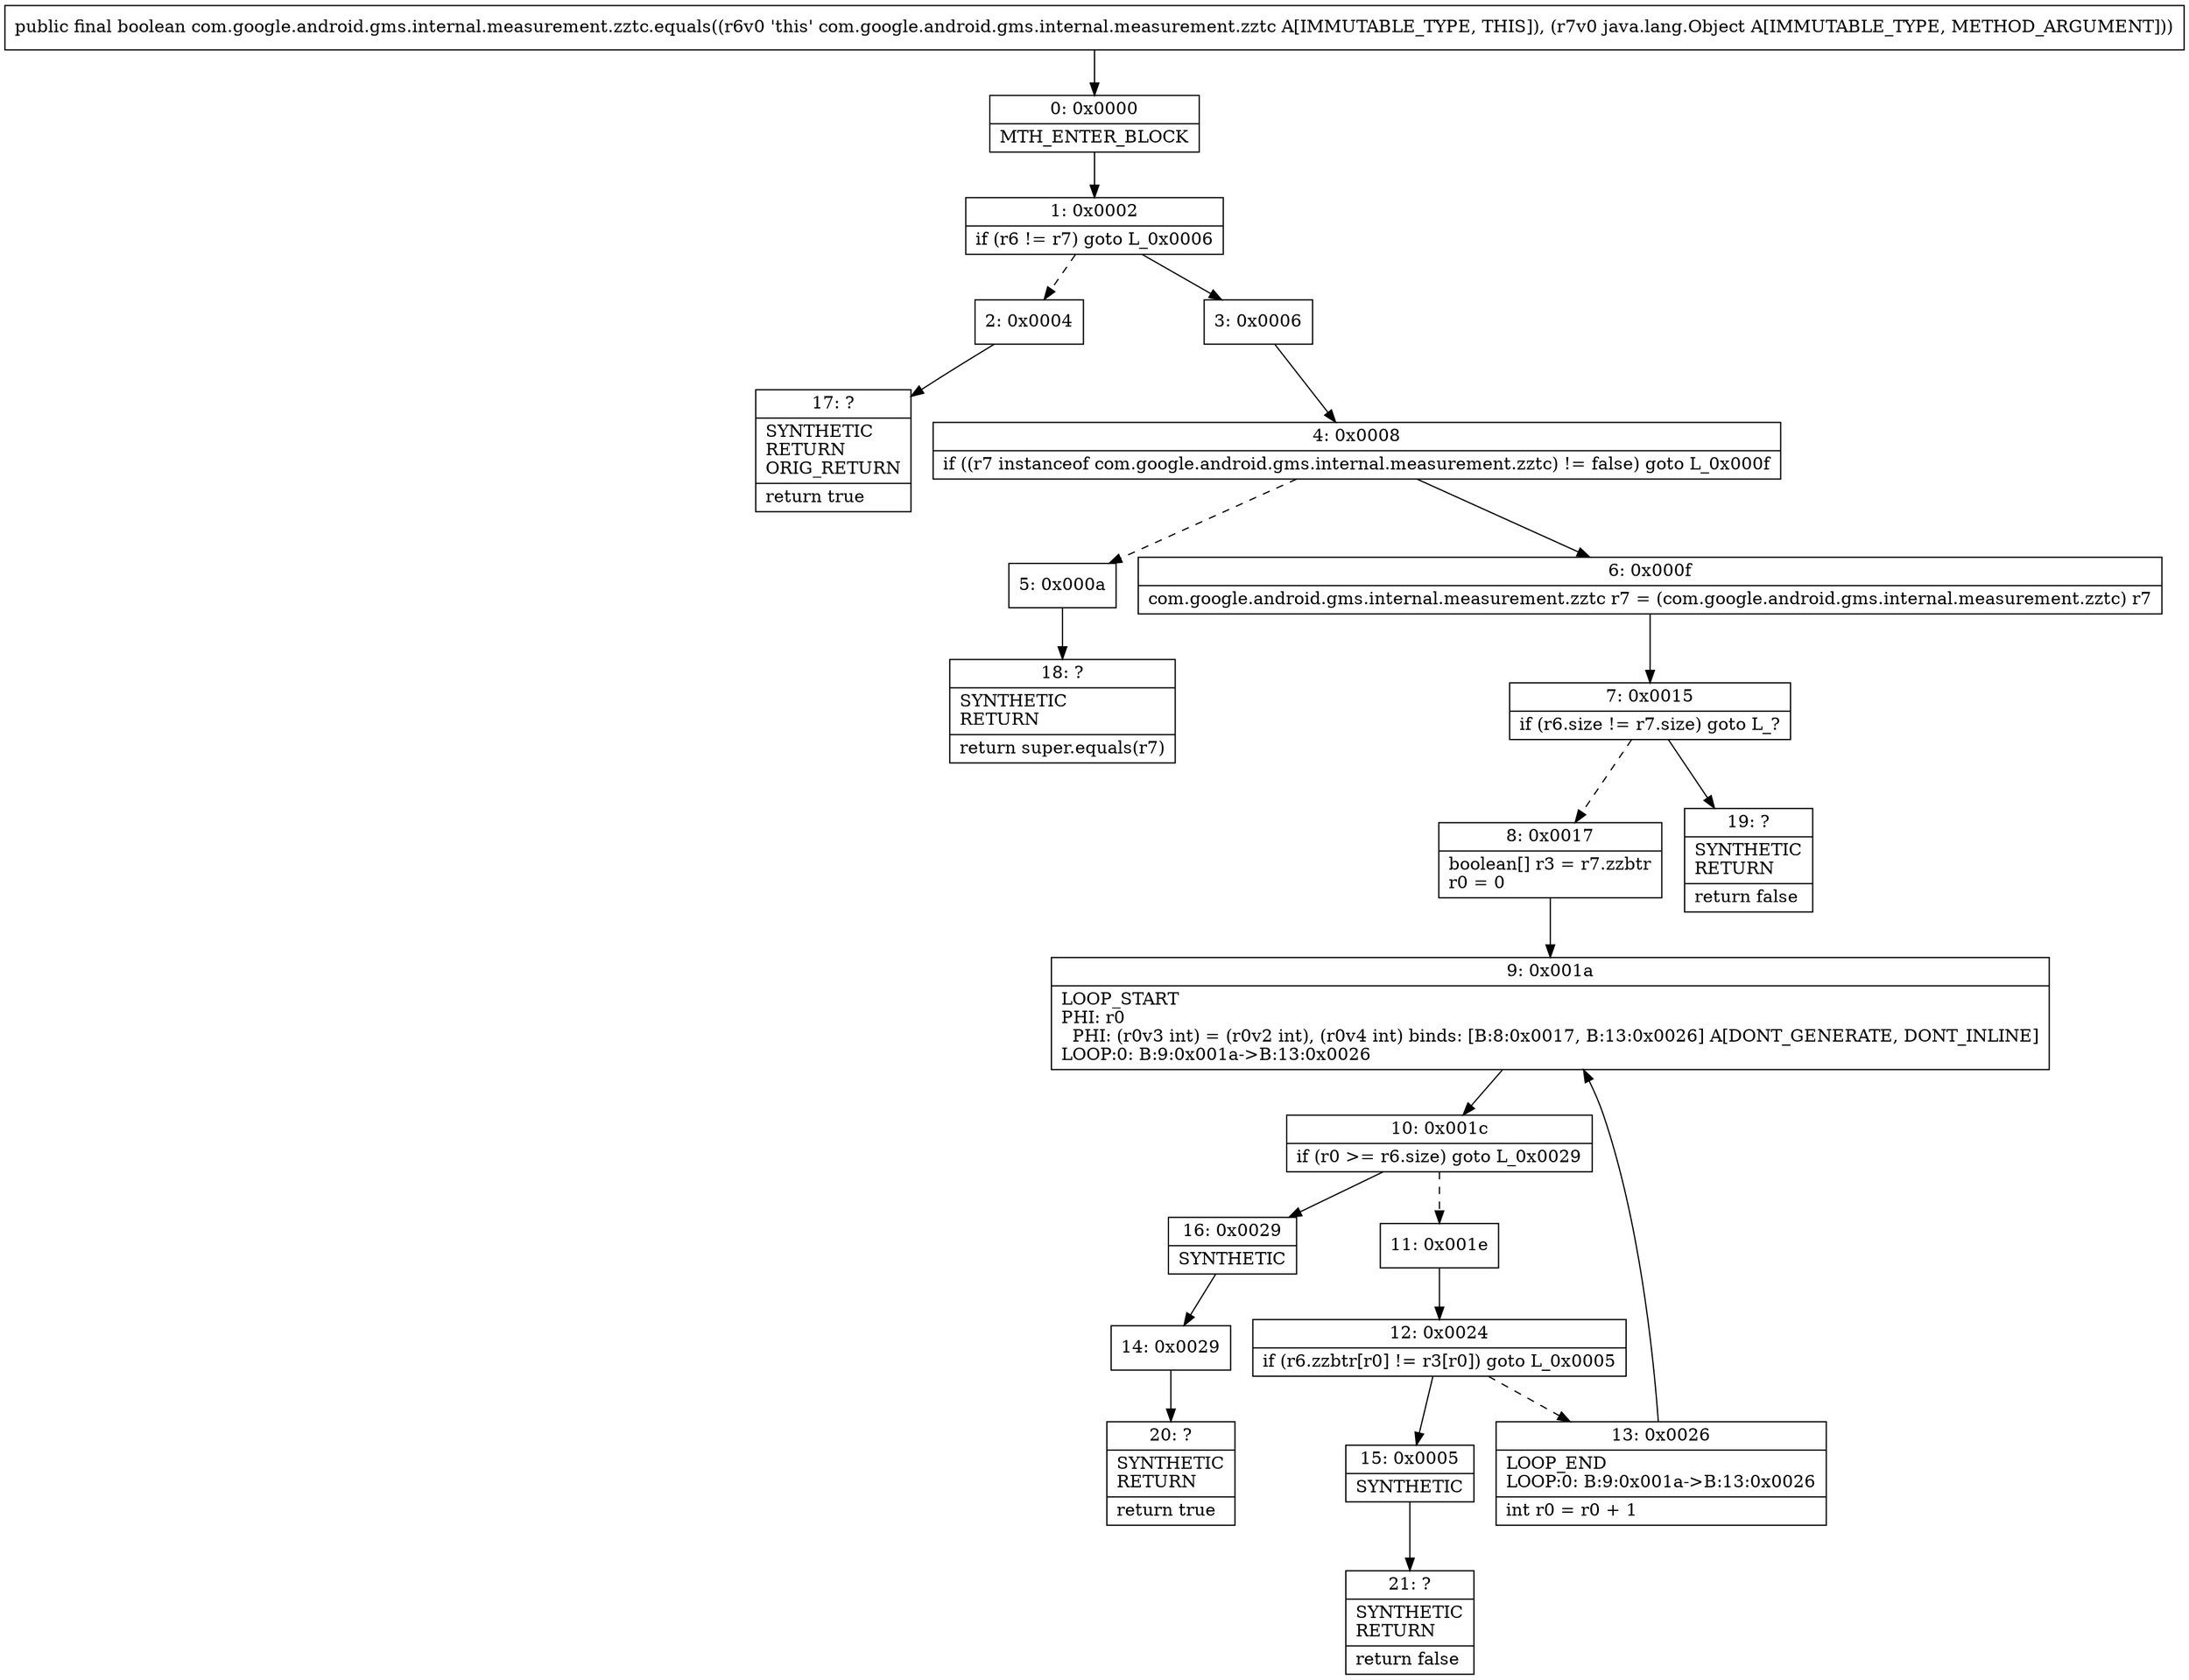 digraph "CFG forcom.google.android.gms.internal.measurement.zztc.equals(Ljava\/lang\/Object;)Z" {
Node_0 [shape=record,label="{0\:\ 0x0000|MTH_ENTER_BLOCK\l}"];
Node_1 [shape=record,label="{1\:\ 0x0002|if (r6 != r7) goto L_0x0006\l}"];
Node_2 [shape=record,label="{2\:\ 0x0004}"];
Node_3 [shape=record,label="{3\:\ 0x0006}"];
Node_4 [shape=record,label="{4\:\ 0x0008|if ((r7 instanceof com.google.android.gms.internal.measurement.zztc) != false) goto L_0x000f\l}"];
Node_5 [shape=record,label="{5\:\ 0x000a}"];
Node_6 [shape=record,label="{6\:\ 0x000f|com.google.android.gms.internal.measurement.zztc r7 = (com.google.android.gms.internal.measurement.zztc) r7\l}"];
Node_7 [shape=record,label="{7\:\ 0x0015|if (r6.size != r7.size) goto L_?\l}"];
Node_8 [shape=record,label="{8\:\ 0x0017|boolean[] r3 = r7.zzbtr\lr0 = 0\l}"];
Node_9 [shape=record,label="{9\:\ 0x001a|LOOP_START\lPHI: r0 \l  PHI: (r0v3 int) = (r0v2 int), (r0v4 int) binds: [B:8:0x0017, B:13:0x0026] A[DONT_GENERATE, DONT_INLINE]\lLOOP:0: B:9:0x001a\-\>B:13:0x0026\l}"];
Node_10 [shape=record,label="{10\:\ 0x001c|if (r0 \>= r6.size) goto L_0x0029\l}"];
Node_11 [shape=record,label="{11\:\ 0x001e}"];
Node_12 [shape=record,label="{12\:\ 0x0024|if (r6.zzbtr[r0] != r3[r0]) goto L_0x0005\l}"];
Node_13 [shape=record,label="{13\:\ 0x0026|LOOP_END\lLOOP:0: B:9:0x001a\-\>B:13:0x0026\l|int r0 = r0 + 1\l}"];
Node_14 [shape=record,label="{14\:\ 0x0029}"];
Node_15 [shape=record,label="{15\:\ 0x0005|SYNTHETIC\l}"];
Node_16 [shape=record,label="{16\:\ 0x0029|SYNTHETIC\l}"];
Node_17 [shape=record,label="{17\:\ ?|SYNTHETIC\lRETURN\lORIG_RETURN\l|return true\l}"];
Node_18 [shape=record,label="{18\:\ ?|SYNTHETIC\lRETURN\l|return super.equals(r7)\l}"];
Node_19 [shape=record,label="{19\:\ ?|SYNTHETIC\lRETURN\l|return false\l}"];
Node_20 [shape=record,label="{20\:\ ?|SYNTHETIC\lRETURN\l|return true\l}"];
Node_21 [shape=record,label="{21\:\ ?|SYNTHETIC\lRETURN\l|return false\l}"];
MethodNode[shape=record,label="{public final boolean com.google.android.gms.internal.measurement.zztc.equals((r6v0 'this' com.google.android.gms.internal.measurement.zztc A[IMMUTABLE_TYPE, THIS]), (r7v0 java.lang.Object A[IMMUTABLE_TYPE, METHOD_ARGUMENT])) }"];
MethodNode -> Node_0;
Node_0 -> Node_1;
Node_1 -> Node_2[style=dashed];
Node_1 -> Node_3;
Node_2 -> Node_17;
Node_3 -> Node_4;
Node_4 -> Node_5[style=dashed];
Node_4 -> Node_6;
Node_5 -> Node_18;
Node_6 -> Node_7;
Node_7 -> Node_8[style=dashed];
Node_7 -> Node_19;
Node_8 -> Node_9;
Node_9 -> Node_10;
Node_10 -> Node_11[style=dashed];
Node_10 -> Node_16;
Node_11 -> Node_12;
Node_12 -> Node_13[style=dashed];
Node_12 -> Node_15;
Node_13 -> Node_9;
Node_14 -> Node_20;
Node_15 -> Node_21;
Node_16 -> Node_14;
}


